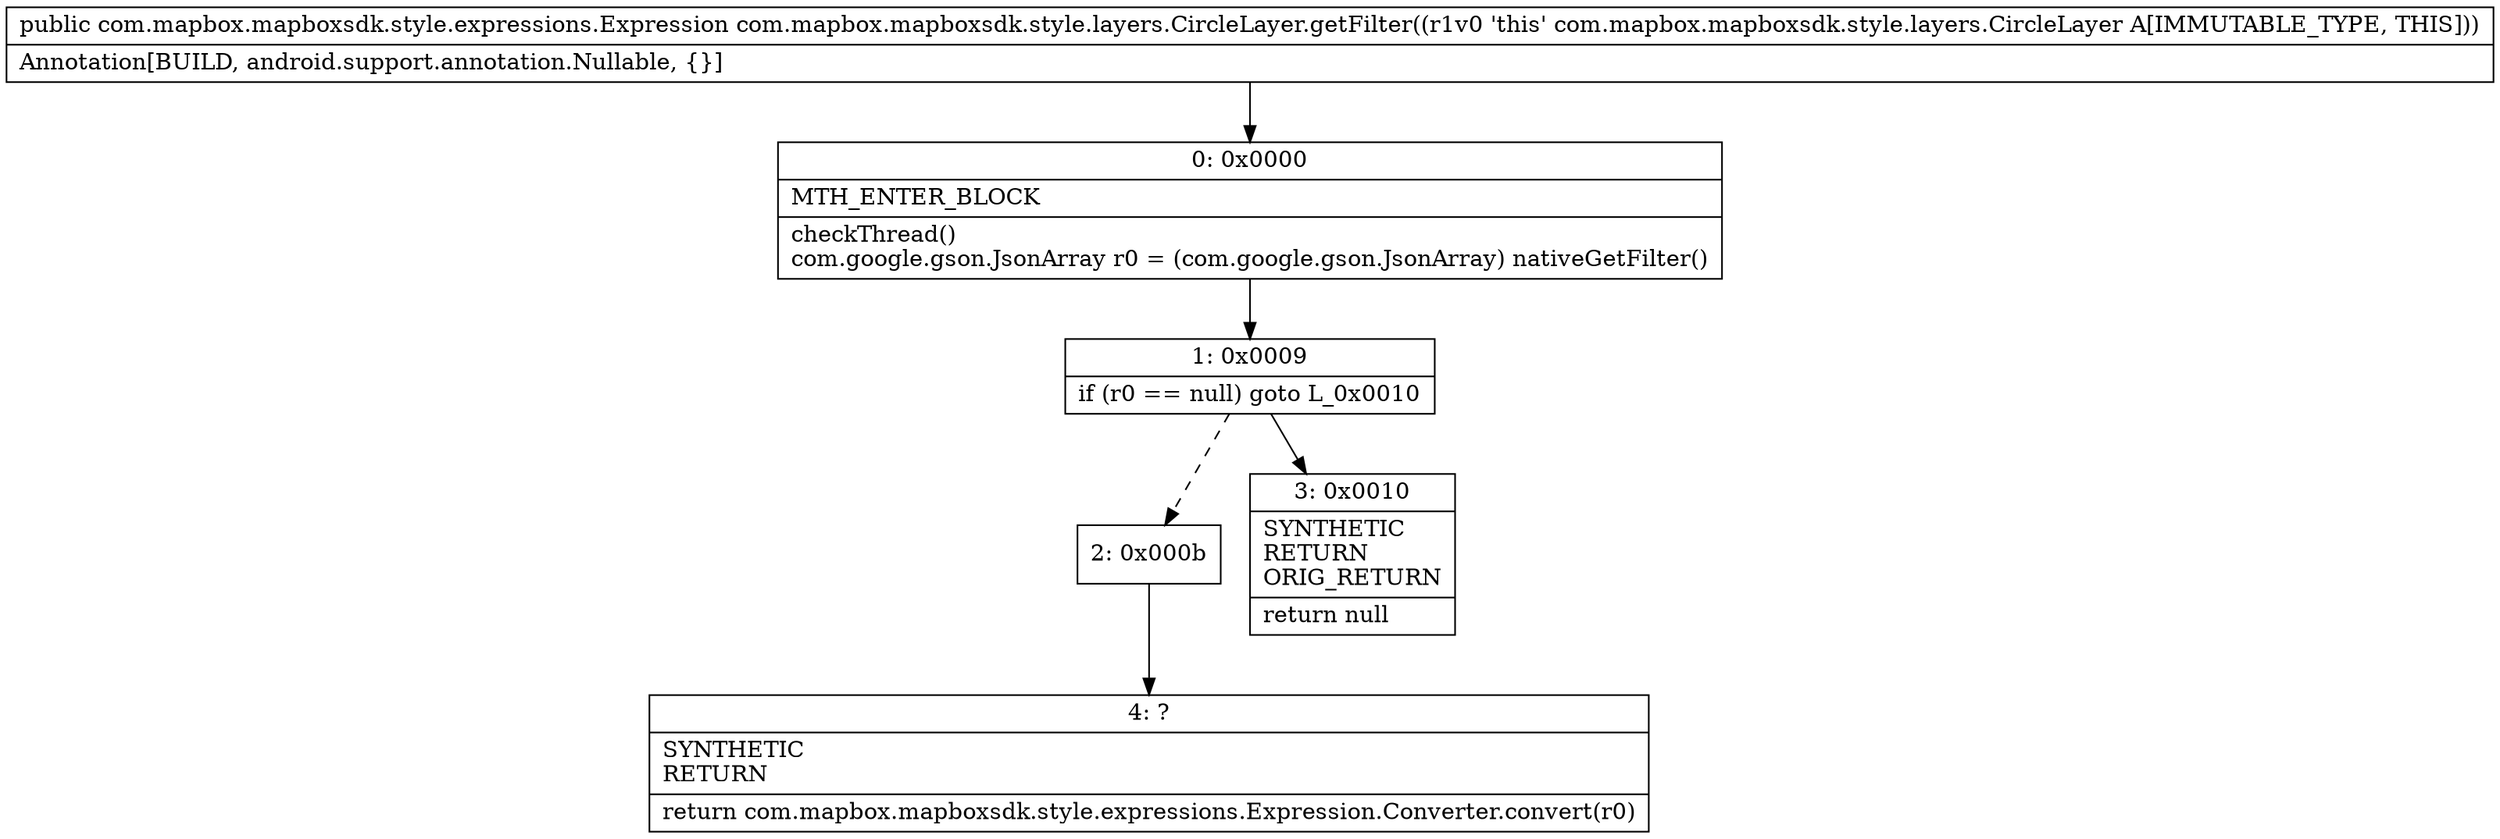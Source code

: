 digraph "CFG forcom.mapbox.mapboxsdk.style.layers.CircleLayer.getFilter()Lcom\/mapbox\/mapboxsdk\/style\/expressions\/Expression;" {
Node_0 [shape=record,label="{0\:\ 0x0000|MTH_ENTER_BLOCK\l|checkThread()\lcom.google.gson.JsonArray r0 = (com.google.gson.JsonArray) nativeGetFilter()\l}"];
Node_1 [shape=record,label="{1\:\ 0x0009|if (r0 == null) goto L_0x0010\l}"];
Node_2 [shape=record,label="{2\:\ 0x000b}"];
Node_3 [shape=record,label="{3\:\ 0x0010|SYNTHETIC\lRETURN\lORIG_RETURN\l|return null\l}"];
Node_4 [shape=record,label="{4\:\ ?|SYNTHETIC\lRETURN\l|return com.mapbox.mapboxsdk.style.expressions.Expression.Converter.convert(r0)\l}"];
MethodNode[shape=record,label="{public com.mapbox.mapboxsdk.style.expressions.Expression com.mapbox.mapboxsdk.style.layers.CircleLayer.getFilter((r1v0 'this' com.mapbox.mapboxsdk.style.layers.CircleLayer A[IMMUTABLE_TYPE, THIS]))  | Annotation[BUILD, android.support.annotation.Nullable, \{\}]\l}"];
MethodNode -> Node_0;
Node_0 -> Node_1;
Node_1 -> Node_2[style=dashed];
Node_1 -> Node_3;
Node_2 -> Node_4;
}

